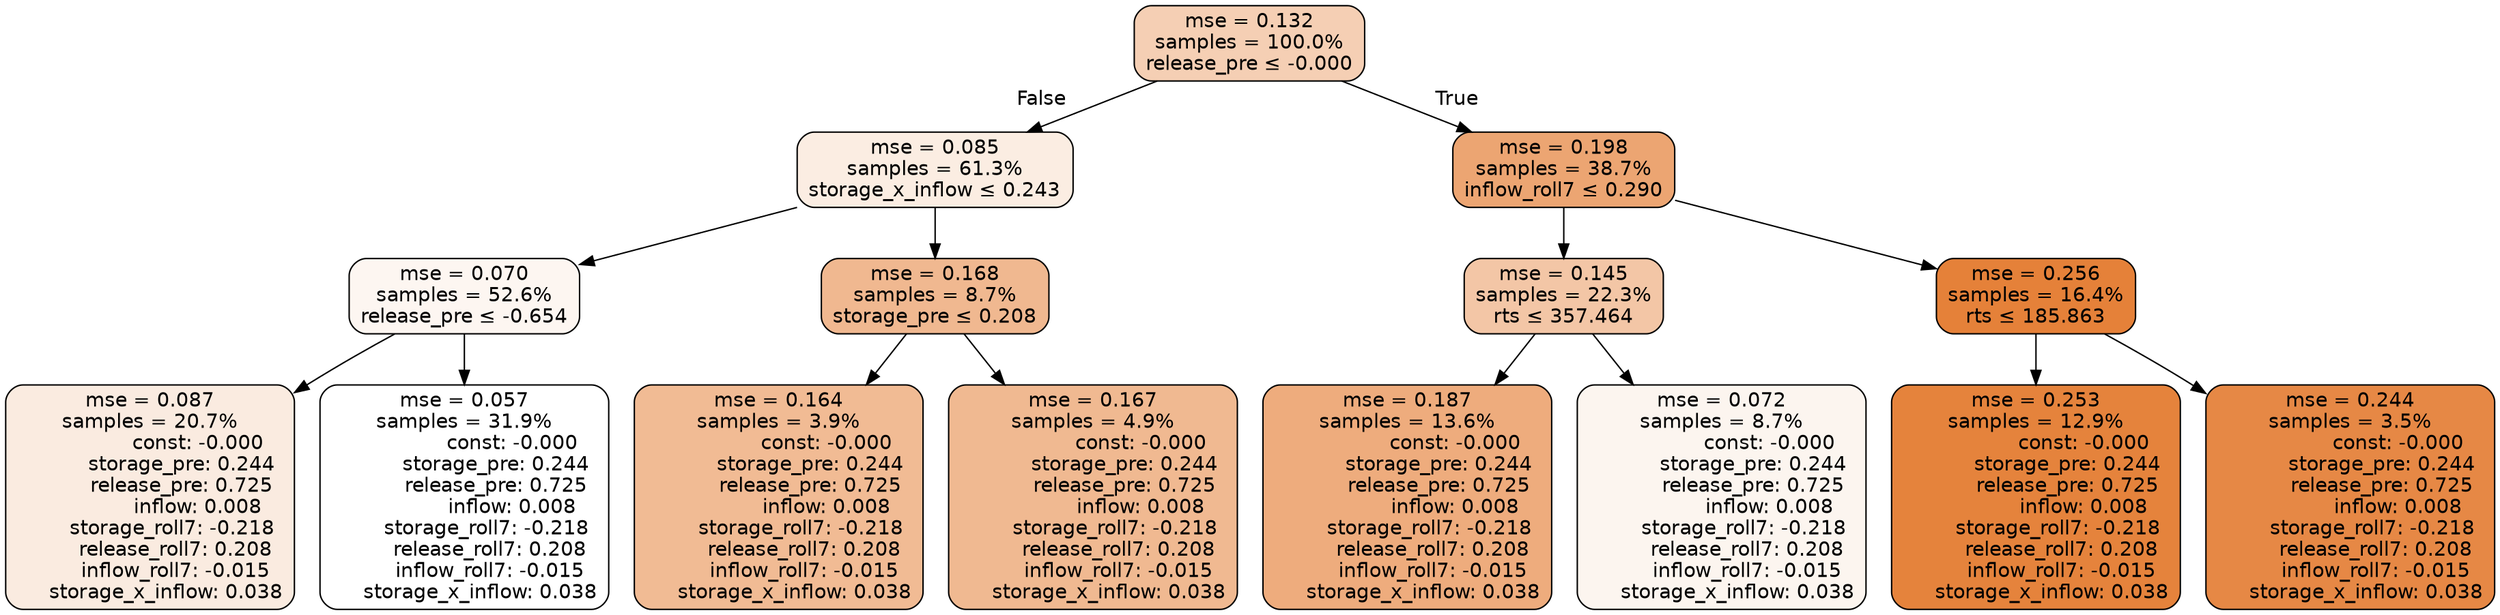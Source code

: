 digraph tree {
node [shape=rectangle, style="filled, rounded", color="black", fontname=helvetica] ;
edge [fontname=helvetica] ;
	"0" [label="mse = 0.132
samples = 100.0%
release_pre &le; -0.000", fillcolor="#f5cfb4"]
	"1" [label="mse = 0.085
samples = 61.3%
storage_x_inflow &le; 0.243", fillcolor="#fbede2"]
	"2" [label="mse = 0.070
samples = 52.6%
release_pre &le; -0.654", fillcolor="#fdf6f1"]
	"3" [label="mse = 0.087
samples = 20.7%
               const: -0.000
          storage_pre: 0.244
          release_pre: 0.725
               inflow: 0.008
       storage_roll7: -0.218
        release_roll7: 0.208
        inflow_roll7: -0.015
     storage_x_inflow: 0.038", fillcolor="#faebe0"]
	"4" [label="mse = 0.057
samples = 31.9%
               const: -0.000
          storage_pre: 0.244
          release_pre: 0.725
               inflow: 0.008
       storage_roll7: -0.218
        release_roll7: 0.208
        inflow_roll7: -0.015
     storage_x_inflow: 0.038", fillcolor="#ffffff"]
	"5" [label="mse = 0.168
samples = 8.7%
storage_pre &le; 0.208", fillcolor="#f0b890"]
	"6" [label="mse = 0.164
samples = 3.9%
               const: -0.000
          storage_pre: 0.244
          release_pre: 0.725
               inflow: 0.008
       storage_roll7: -0.218
        release_roll7: 0.208
        inflow_roll7: -0.015
     storage_x_inflow: 0.038", fillcolor="#f1bb94"]
	"7" [label="mse = 0.167
samples = 4.9%
               const: -0.000
          storage_pre: 0.244
          release_pre: 0.725
               inflow: 0.008
       storage_roll7: -0.218
        release_roll7: 0.208
        inflow_roll7: -0.015
     storage_x_inflow: 0.038", fillcolor="#f0b991"]
	"8" [label="mse = 0.198
samples = 38.7%
inflow_roll7 &le; 0.290", fillcolor="#eca572"]
	"9" [label="mse = 0.145
samples = 22.3%
rts &le; 357.464", fillcolor="#f3c6a6"]
	"10" [label="mse = 0.187
samples = 13.6%
               const: -0.000
          storage_pre: 0.244
          release_pre: 0.725
               inflow: 0.008
       storage_roll7: -0.218
        release_roll7: 0.208
        inflow_roll7: -0.015
     storage_x_inflow: 0.038", fillcolor="#eeac7d"]
	"11" [label="mse = 0.072
samples = 8.7%
               const: -0.000
          storage_pre: 0.244
          release_pre: 0.725
               inflow: 0.008
       storage_roll7: -0.218
        release_roll7: 0.208
        inflow_roll7: -0.015
     storage_x_inflow: 0.038", fillcolor="#fcf5ef"]
	"12" [label="mse = 0.256
samples = 16.4%
rts &le; 185.863", fillcolor="#e58139"]
	"13" [label="mse = 0.253
samples = 12.9%
               const: -0.000
          storage_pre: 0.244
          release_pre: 0.725
               inflow: 0.008
       storage_roll7: -0.218
        release_roll7: 0.208
        inflow_roll7: -0.015
     storage_x_inflow: 0.038", fillcolor="#e5833c"]
	"14" [label="mse = 0.244
samples = 3.5%
               const: -0.000
          storage_pre: 0.244
          release_pre: 0.725
               inflow: 0.008
       storage_roll7: -0.218
        release_roll7: 0.208
        inflow_roll7: -0.015
     storage_x_inflow: 0.038", fillcolor="#e68845"]

	"0" -> "1" [labeldistance=2.5, labelangle=45, headlabel="False"]
	"1" -> "2"
	"2" -> "3"
	"2" -> "4"
	"1" -> "5"
	"5" -> "6"
	"5" -> "7"
	"0" -> "8" [labeldistance=2.5, labelangle=-45, headlabel="True"]
	"8" -> "9"
	"9" -> "10"
	"9" -> "11"
	"8" -> "12"
	"12" -> "13"
	"12" -> "14"
}
